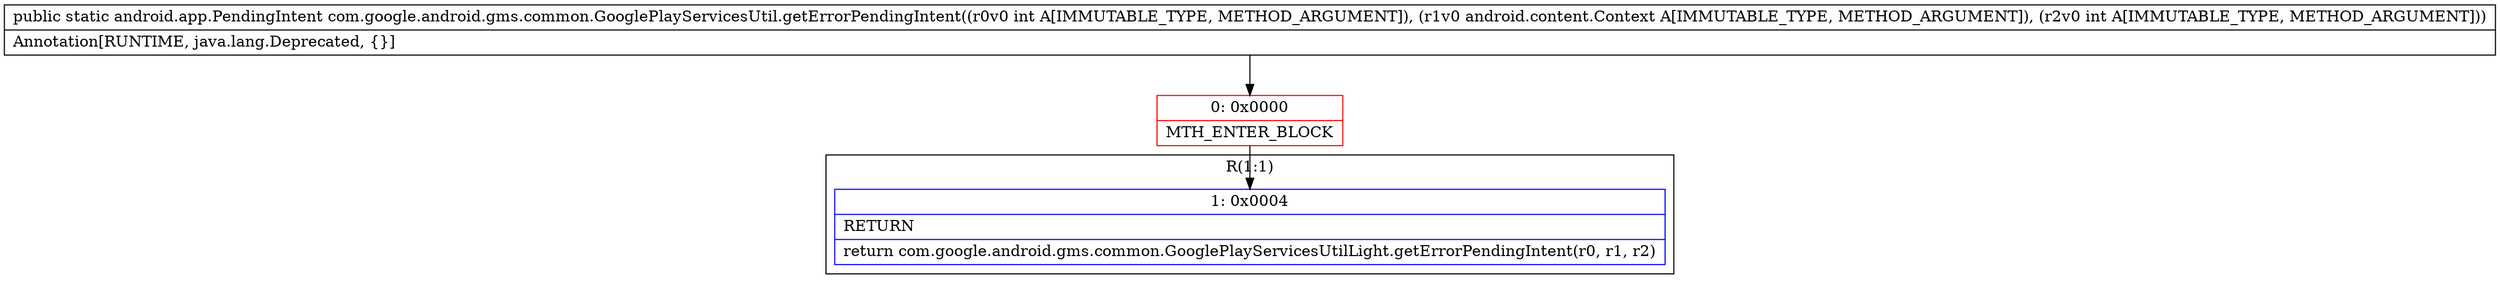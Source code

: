 digraph "CFG forcom.google.android.gms.common.GooglePlayServicesUtil.getErrorPendingIntent(ILandroid\/content\/Context;I)Landroid\/app\/PendingIntent;" {
subgraph cluster_Region_1265900301 {
label = "R(1:1)";
node [shape=record,color=blue];
Node_1 [shape=record,label="{1\:\ 0x0004|RETURN\l|return com.google.android.gms.common.GooglePlayServicesUtilLight.getErrorPendingIntent(r0, r1, r2)\l}"];
}
Node_0 [shape=record,color=red,label="{0\:\ 0x0000|MTH_ENTER_BLOCK\l}"];
MethodNode[shape=record,label="{public static android.app.PendingIntent com.google.android.gms.common.GooglePlayServicesUtil.getErrorPendingIntent((r0v0 int A[IMMUTABLE_TYPE, METHOD_ARGUMENT]), (r1v0 android.content.Context A[IMMUTABLE_TYPE, METHOD_ARGUMENT]), (r2v0 int A[IMMUTABLE_TYPE, METHOD_ARGUMENT]))  | Annotation[RUNTIME, java.lang.Deprecated, \{\}]\l}"];
MethodNode -> Node_0;
Node_0 -> Node_1;
}

